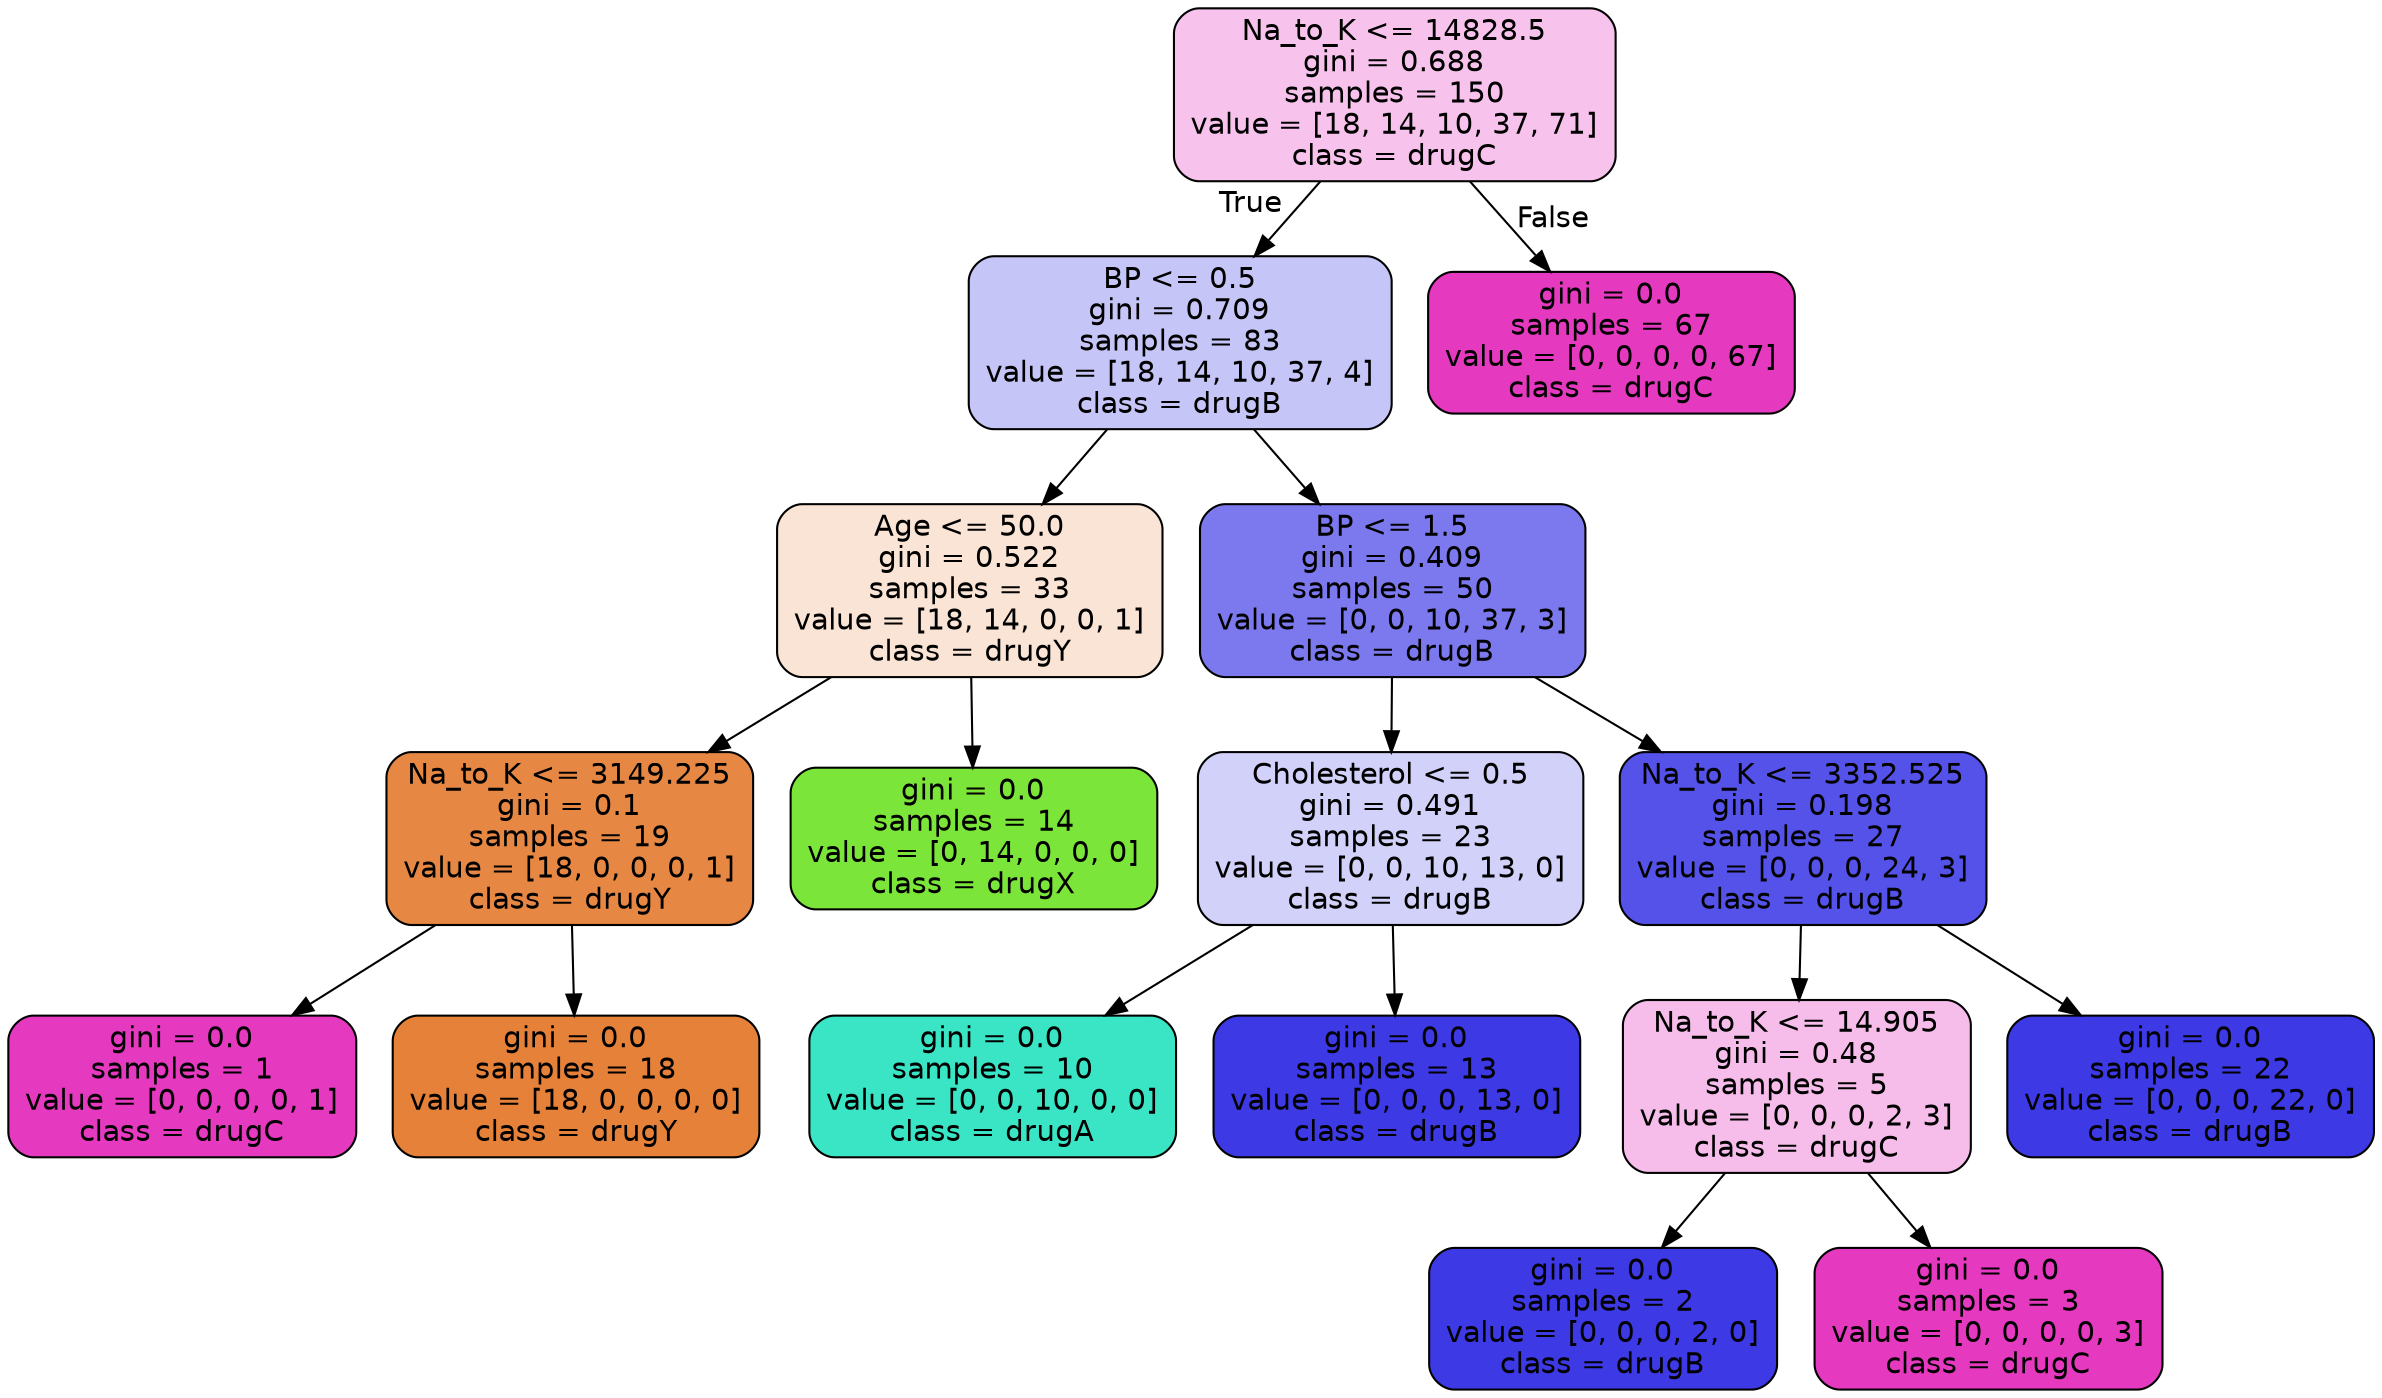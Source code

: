 digraph Tree {
node [shape=box, style="filled, rounded", color="black", fontname="helvetica"] ;
edge [fontname="helvetica"] ;
0 [label="Na_to_K <= 14828.5\ngini = 0.688\nsamples = 150\nvalue = [18, 14, 10, 37, 71]\nclass = drugC", fillcolor="#f7c3ec"] ;
1 [label="BP <= 0.5\ngini = 0.709\nsamples = 83\nvalue = [18, 14, 10, 37, 4]\nclass = drugB", fillcolor="#c6c5f7"] ;
0 -> 1 [labeldistance=2.5, labelangle=45, headlabel="True"] ;
2 [label="Age <= 50.0\ngini = 0.522\nsamples = 33\nvalue = [18, 14, 0, 0, 1]\nclass = drugY", fillcolor="#fae4d5"] ;
1 -> 2 ;
3 [label="Na_to_K <= 3149.225\ngini = 0.1\nsamples = 19\nvalue = [18, 0, 0, 0, 1]\nclass = drugY", fillcolor="#e68844"] ;
2 -> 3 ;
4 [label="gini = 0.0\nsamples = 1\nvalue = [0, 0, 0, 0, 1]\nclass = drugC", fillcolor="#e539c0"] ;
3 -> 4 ;
5 [label="gini = 0.0\nsamples = 18\nvalue = [18, 0, 0, 0, 0]\nclass = drugY", fillcolor="#e58139"] ;
3 -> 5 ;
6 [label="gini = 0.0\nsamples = 14\nvalue = [0, 14, 0, 0, 0]\nclass = drugX", fillcolor="#7be539"] ;
2 -> 6 ;
7 [label="BP <= 1.5\ngini = 0.409\nsamples = 50\nvalue = [0, 0, 10, 37, 3]\nclass = drugB", fillcolor="#7b79ed"] ;
1 -> 7 ;
8 [label="Cholesterol <= 0.5\ngini = 0.491\nsamples = 23\nvalue = [0, 0, 10, 13, 0]\nclass = drugB", fillcolor="#d2d1f9"] ;
7 -> 8 ;
9 [label="gini = 0.0\nsamples = 10\nvalue = [0, 0, 10, 0, 0]\nclass = drugA", fillcolor="#39e5c5"] ;
8 -> 9 ;
10 [label="gini = 0.0\nsamples = 13\nvalue = [0, 0, 0, 13, 0]\nclass = drugB", fillcolor="#3c39e5"] ;
8 -> 10 ;
11 [label="Na_to_K <= 3352.525\ngini = 0.198\nsamples = 27\nvalue = [0, 0, 0, 24, 3]\nclass = drugB", fillcolor="#5452e8"] ;
7 -> 11 ;
12 [label="Na_to_K <= 14.905\ngini = 0.48\nsamples = 5\nvalue = [0, 0, 0, 2, 3]\nclass = drugC", fillcolor="#f6bdea"] ;
11 -> 12 ;
13 [label="gini = 0.0\nsamples = 2\nvalue = [0, 0, 0, 2, 0]\nclass = drugB", fillcolor="#3c39e5"] ;
12 -> 13 ;
14 [label="gini = 0.0\nsamples = 3\nvalue = [0, 0, 0, 0, 3]\nclass = drugC", fillcolor="#e539c0"] ;
12 -> 14 ;
15 [label="gini = 0.0\nsamples = 22\nvalue = [0, 0, 0, 22, 0]\nclass = drugB", fillcolor="#3c39e5"] ;
11 -> 15 ;
16 [label="gini = 0.0\nsamples = 67\nvalue = [0, 0, 0, 0, 67]\nclass = drugC", fillcolor="#e539c0"] ;
0 -> 16 [labeldistance=2.5, labelangle=-45, headlabel="False"] ;
}